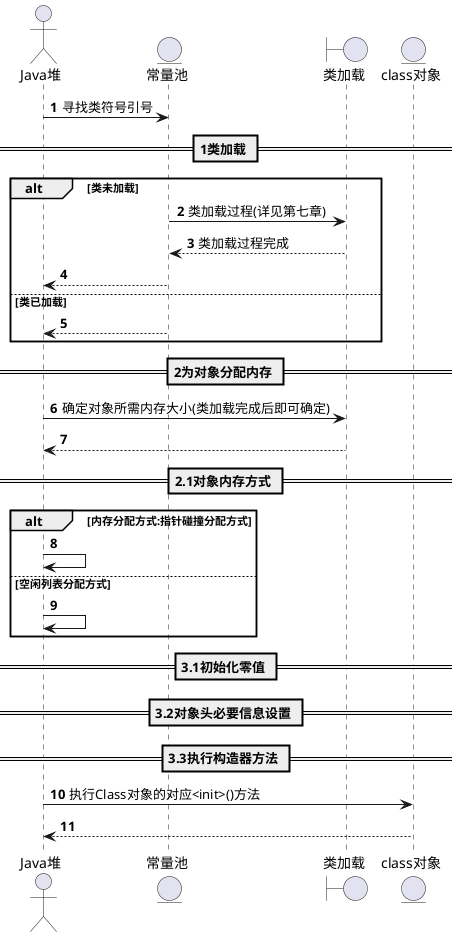 @startuml
actor Java堆 as heap
entity 常量池 as pool
boundary 类加载
entity class对象 as class
autonumber


heap -> pool: 寻找类符号引号
== 1类加载 ==
alt 类未加载
    pool -> 类加载: 类加载过程(详见第七章)
    类加载 --> pool: 类加载过程完成
    pool--> heap:
else 类已加载
    pool--> heap:
end
== 2为对象分配内存 ==
heap -> 类加载: 确定对象所需内存大小(类加载完成后即可确定)
类加载 --> heap:

== 2.1对象内存方式 ==
alt 内存分配方式:指针碰撞分配方式
    heap->heap:
else 空闲列表分配方式
    heap->heap:
end
== 3.1初始化零值 ==

== 3.2对象头必要信息设置 ==

== 3.3执行构造器方法 ==
heap -> class: 执行Class对象的对应<init>()方法
class --> heap:
@enduml